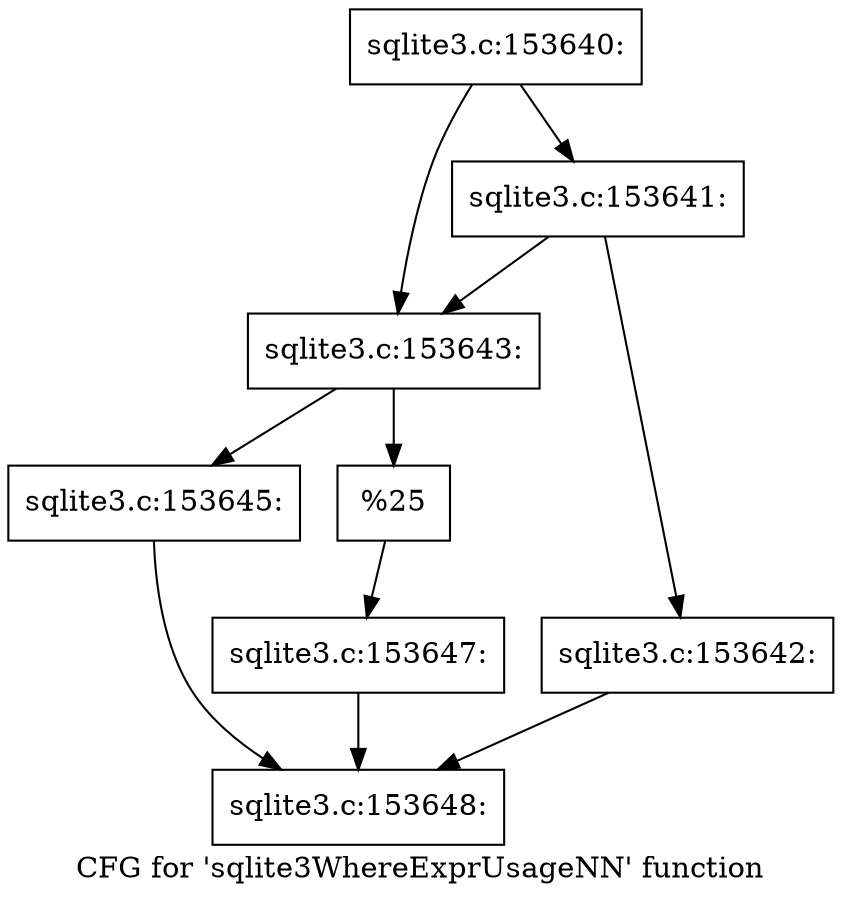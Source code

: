 digraph "CFG for 'sqlite3WhereExprUsageNN' function" {
	label="CFG for 'sqlite3WhereExprUsageNN' function";

	Node0x55c0f95a76b0 [shape=record,label="{sqlite3.c:153640:}"];
	Node0x55c0f95a76b0 -> Node0x55c0f95b1890;
	Node0x55c0f95a76b0 -> Node0x55c0f95b1840;
	Node0x55c0f95b1890 [shape=record,label="{sqlite3.c:153641:}"];
	Node0x55c0f95b1890 -> Node0x55c0f95b1840;
	Node0x55c0f95b1890 -> Node0x55c0f95aeff0;
	Node0x55c0f95aeff0 [shape=record,label="{sqlite3.c:153642:}"];
	Node0x55c0f95aeff0 -> Node0x55c0f95af360;
	Node0x55c0f95b1840 [shape=record,label="{sqlite3.c:153643:}"];
	Node0x55c0f95b1840 -> Node0x55c0f95b3020;
	Node0x55c0f95b1840 -> Node0x55c0f95b3070;
	Node0x55c0f95b3020 [shape=record,label="{sqlite3.c:153645:}"];
	Node0x55c0f95b3020 -> Node0x55c0f95af360;
	Node0x55c0f95b3070 [shape=record,label="{%25}"];
	Node0x55c0f95b3070 -> Node0x55c0f95b1bd0;
	Node0x55c0f95b1bd0 [shape=record,label="{sqlite3.c:153647:}"];
	Node0x55c0f95b1bd0 -> Node0x55c0f95af360;
	Node0x55c0f95af360 [shape=record,label="{sqlite3.c:153648:}"];
}
